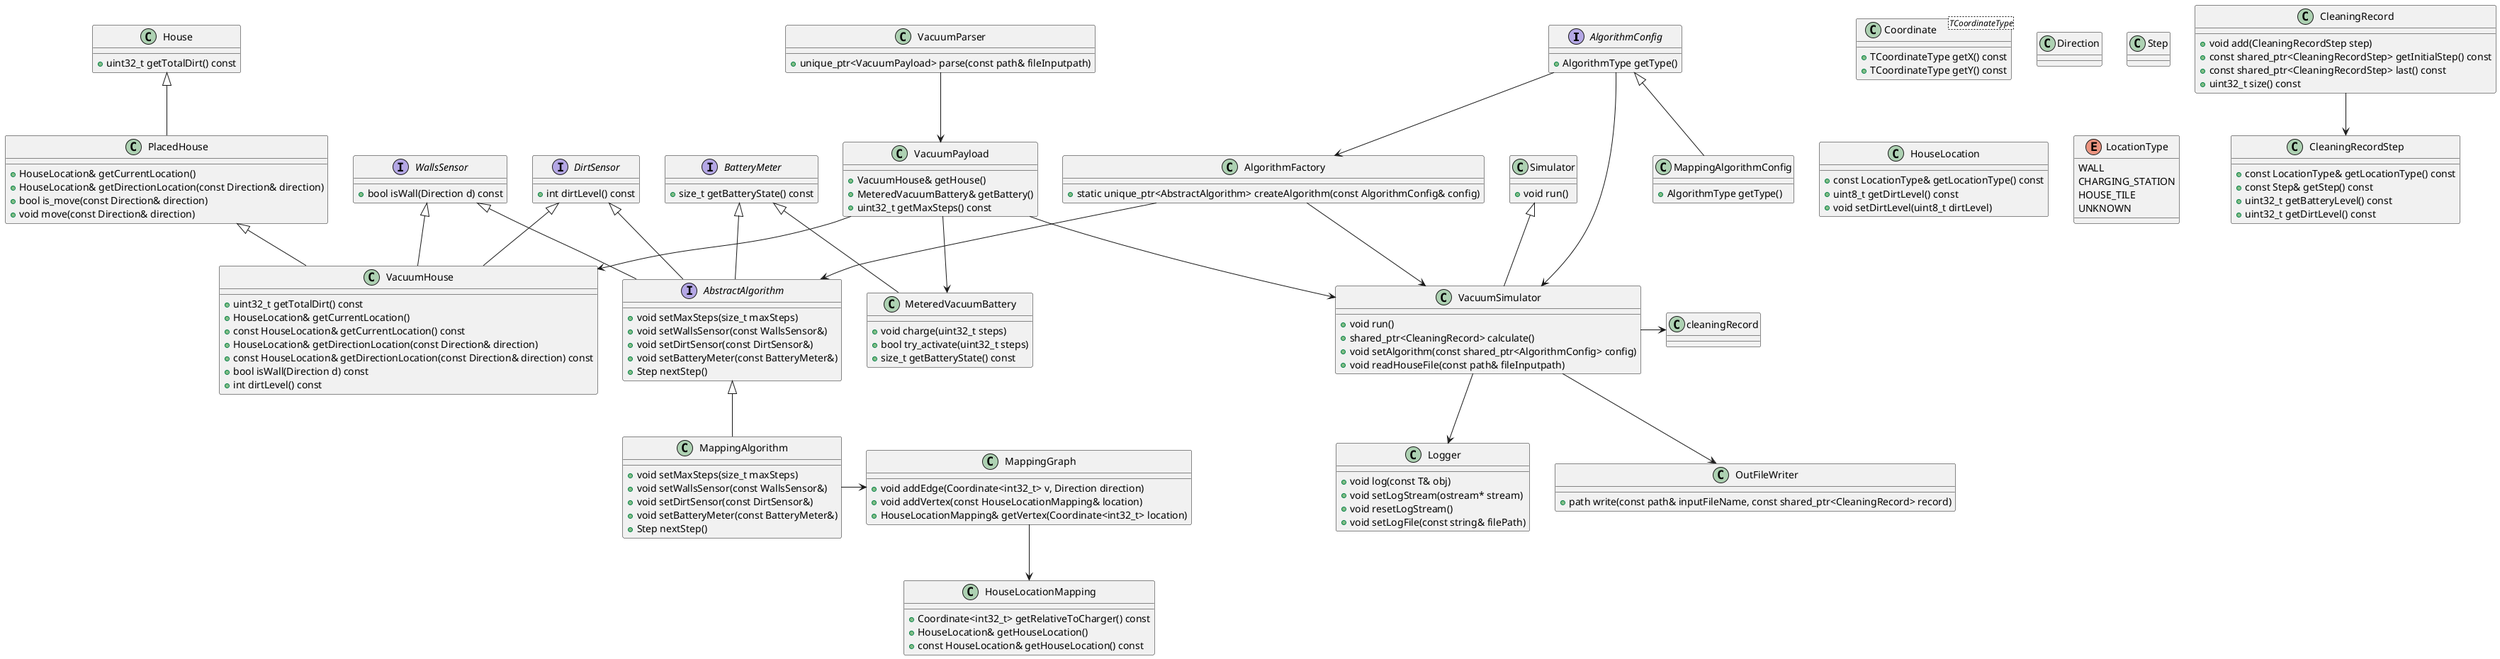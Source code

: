 @startuml
interface AlgorithmConfig {
    +AlgorithmType getType()
}
class MappingAlgorithmConfig {
    +AlgorithmType getType()
}
AlgorithmConfig <|-- MappingAlgorithmConfig

interface AbstractAlgorithm {
    +void setMaxSteps(size_t maxSteps)
    +void setWallsSensor(const WallsSensor&)
    +void setDirtSensor(const DirtSensor&)
    +void setBatteryMeter(const BatteryMeter&)
    +Step nextStep()
}
class MappingAlgorithm {
    +void setMaxSteps(size_t maxSteps)
    +void setWallsSensor(const WallsSensor&)
    +void setDirtSensor(const DirtSensor&)
    +void setBatteryMeter(const BatteryMeter&)
    +Step nextStep()
}
AbstractAlgorithm <|-- MappingAlgorithm
DirtSensor <|-- AbstractAlgorithm
BatteryMeter <|-- AbstractAlgorithm
WallsSensor <|-- AbstractAlgorithm
AlgorithmFactory --> AbstractAlgorithm
MappingAlgorithm -> MappingGraph
VacuumSimulator -> cleaningRecord
class AlgorithmFactory {
    +static unique_ptr<AbstractAlgorithm> createAlgorithm(const AlgorithmConfig& config)
}
AlgorithmConfig --> AlgorithmFactory

interface BatteryMeter {
    +size_t getBatteryState() const
}
class MeteredVacuumBattery {
    +void charge(uint32_t steps)
    +bool try_activate(uint32_t steps)
    +size_t getBatteryState() const
}
BatteryMeter <|-- MeteredVacuumBattery

class CleaningRecord {
    +void add(CleaningRecordStep step)
    +const shared_ptr<CleaningRecordStep> getInitialStep() const
    +const shared_ptr<CleaningRecordStep> last() const
    +uint32_t size() const
}
class CleaningRecordStep {
    +const LocationType& getLocationType() const
    +const Step& getStep() const
    +uint32_t getBatteryLevel() const
    +uint32_t getDirtLevel() const
}
CleaningRecord --> CleaningRecordStep

class Coordinate<TCoordinateType> {
    +TCoordinateType getX() const
    +TCoordinateType getY() const
}
class Direction {}
class Step {}

interface DirtSensor {
    +int dirtLevel() const
}

interface WallsSensor {
    +bool isWall(Direction d) const
}

class House {
    +uint32_t getTotalDirt() const
}
class PlacedHouse {
    +HouseLocation& getCurrentLocation()
    +HouseLocation& getDirectionLocation(const Direction& direction)
    +bool is_move(const Direction& direction)
    +void move(const Direction& direction)
}
House <|-- PlacedHouse

class VacuumHouse {
    +uint32_t getTotalDirt() const
    +HouseLocation& getCurrentLocation()
    +const HouseLocation& getCurrentLocation() const
    +HouseLocation& getDirectionLocation(const Direction& direction)
    +const HouseLocation& getDirectionLocation(const Direction& direction) const
    +bool isWall(Direction d) const
    +int dirtLevel() const
}
PlacedHouse <|-- VacuumHouse
DirtSensor <|-- VacuumHouse
WallsSensor <|-- VacuumHouse

class HouseLocation {
    +const LocationType& getLocationType() const
    +uint8_t getDirtLevel() const
    +void setDirtLevel(uint8_t dirtLevel)
}
enum LocationType {
    WALL
    CHARGING_STATION
    HOUSE_TILE
    UNKNOWN
}

class Logger {
    +void log(const T& obj)
    +void setLogStream(ostream* stream)
    +void resetLogStream()
    +void setLogFile(const string& filePath)
}
VacuumSimulator --> Logger

class MappingGraph {
    +void addEdge(Coordinate<int32_t> v, Direction direction)
    +void addVertex(const HouseLocationMapping& location)
    +HouseLocationMapping& getVertex(Coordinate<int32_t> location)
}
class HouseLocationMapping {
    +Coordinate<int32_t> getRelativeToCharger() const
    +HouseLocation& getHouseLocation()
    +const HouseLocation& getHouseLocation() const
}
MappingGraph --> HouseLocationMapping

class OutFileWriter {
    +path write(const path& inputFileName, const shared_ptr<CleaningRecord> record)
}
VacuumSimulator --> OutFileWriter

class VacuumParser {
    +unique_ptr<VacuumPayload> parse(const path& fileInputpath)
}
class VacuumPayload {
    +VacuumHouse& getHouse()
    +MeteredVacuumBattery& getBattery()
    +uint32_t getMaxSteps() const
}
VacuumParser --> VacuumPayload
VacuumPayload --> VacuumHouse
VacuumPayload --> MeteredVacuumBattery

class Simulator {
    +void run()
}
class VacuumSimulator {
    +void run()
    +shared_ptr<CleaningRecord> calculate()
    +void setAlgorithm(const shared_ptr<AlgorithmConfig> config)
    +void readHouseFile(const path& fileInputpath)
}
Simulator <|-- VacuumSimulator
AlgorithmConfig --> VacuumSimulator
VacuumPayload --> VacuumSimulator
AlgorithmFactory --> VacuumSimulator

@enduml
